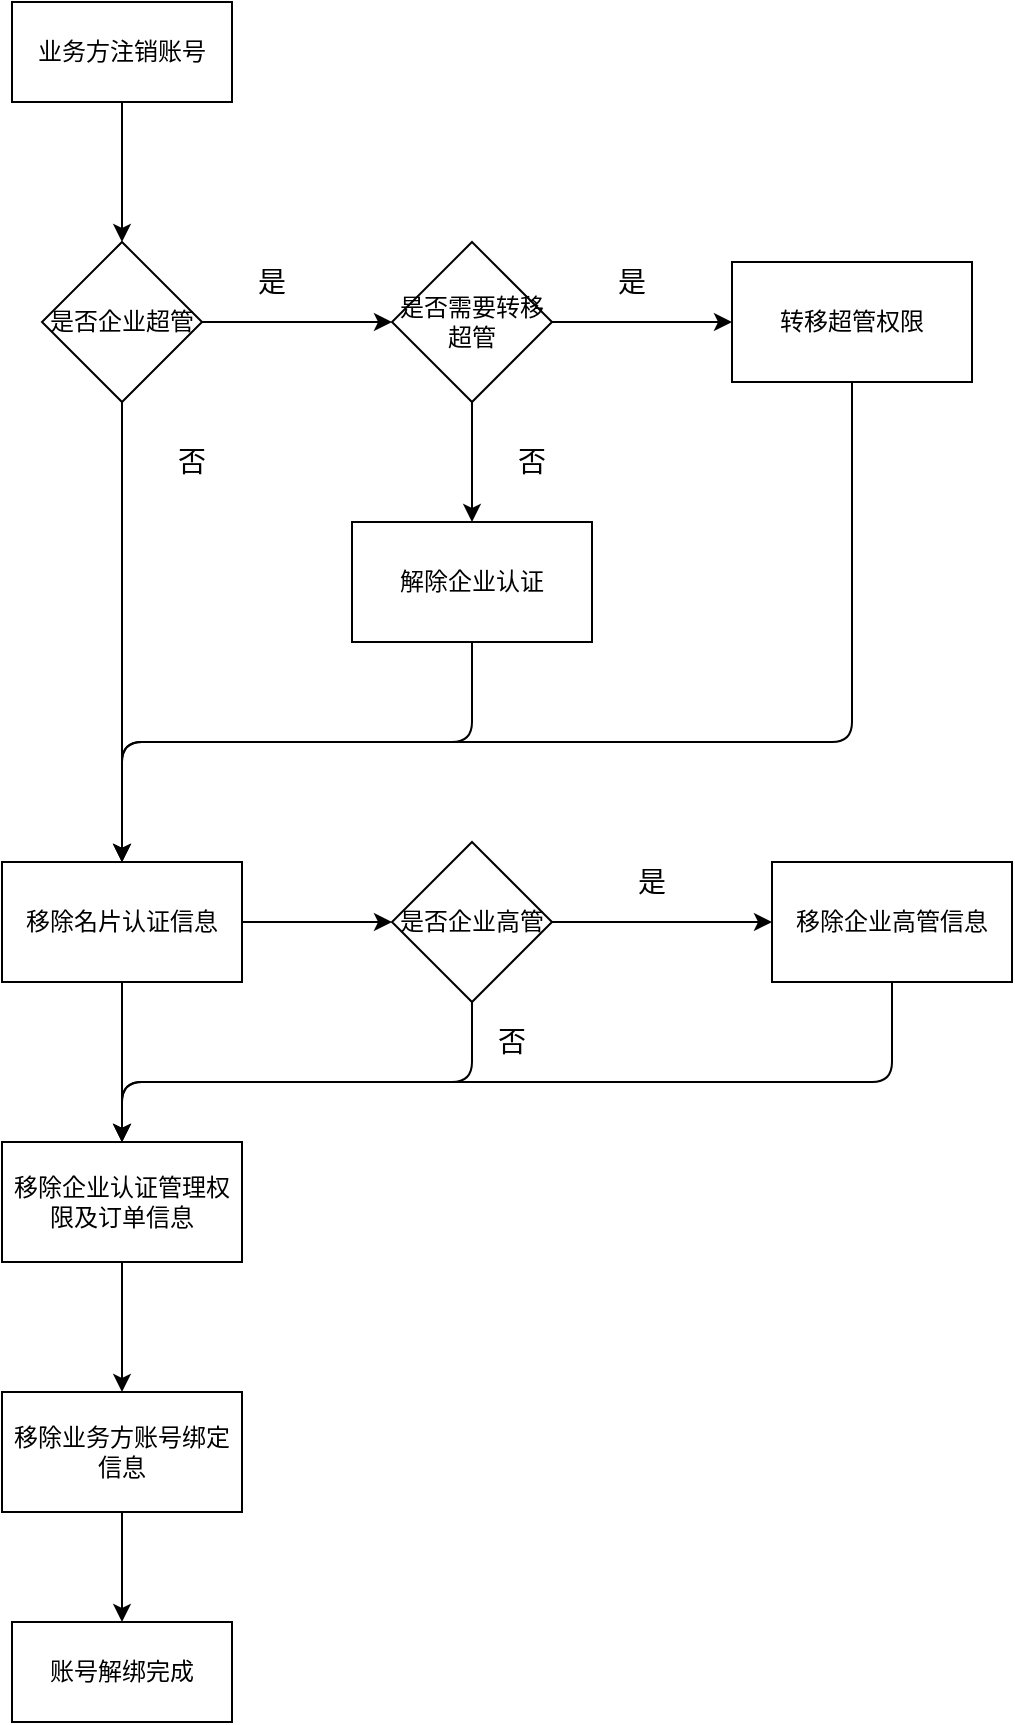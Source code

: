 <mxfile>
    <diagram id="jhOfiZyNSZWtkdzgF84p" name="第 1 页">
        <mxGraphModel dx="1239" dy="746" grid="1" gridSize="10" guides="1" tooltips="1" connect="1" arrows="1" fold="1" page="1" pageScale="1" pageWidth="827" pageHeight="1169" math="0" shadow="0">
            <root>
                <mxCell id="0"/>
                <mxCell id="1" parent="0"/>
                <mxCell id="4" style="edgeStyle=none;html=1;exitX=0.5;exitY=1;exitDx=0;exitDy=0;entryX=0.5;entryY=0;entryDx=0;entryDy=0;" parent="1" source="2" target="3" edge="1">
                    <mxGeometry relative="1" as="geometry"/>
                </mxCell>
                <mxCell id="2" value="业务方注销账号" style="whiteSpace=wrap;html=1;" parent="1" vertex="1">
                    <mxGeometry x="240" y="30" width="110" height="50" as="geometry"/>
                </mxCell>
                <mxCell id="10" style="edgeStyle=none;html=1;exitX=0.5;exitY=1;exitDx=0;exitDy=0;entryX=0.5;entryY=0;entryDx=0;entryDy=0;" parent="1" source="3" target="9" edge="1">
                    <mxGeometry relative="1" as="geometry"/>
                </mxCell>
                <mxCell id="17" style="edgeStyle=none;html=1;exitX=1;exitY=0.5;exitDx=0;exitDy=0;entryX=0;entryY=0.5;entryDx=0;entryDy=0;" parent="1" source="3" target="16" edge="1">
                    <mxGeometry relative="1" as="geometry"/>
                </mxCell>
                <mxCell id="3" value="是否企业超管" style="rhombus;whiteSpace=wrap;html=1;" parent="1" vertex="1">
                    <mxGeometry x="255" y="150" width="80" height="80" as="geometry"/>
                </mxCell>
                <mxCell id="24" style="edgeStyle=none;html=1;entryX=0.5;entryY=0;entryDx=0;entryDy=0;" parent="1" source="5" target="9" edge="1">
                    <mxGeometry relative="1" as="geometry">
                        <Array as="points">
                            <mxPoint x="660" y="400"/>
                            <mxPoint x="295" y="400"/>
                        </Array>
                    </mxGeometry>
                </mxCell>
                <mxCell id="5" value="转移超管权限" style="whiteSpace=wrap;html=1;" parent="1" vertex="1">
                    <mxGeometry x="600" y="160" width="120" height="60" as="geometry"/>
                </mxCell>
                <mxCell id="7" value="是" style="text;html=1;strokeColor=none;fillColor=none;align=center;verticalAlign=middle;whiteSpace=wrap;fontSize=14;" parent="1" vertex="1">
                    <mxGeometry x="350" y="160" width="40" height="20" as="geometry"/>
                </mxCell>
                <mxCell id="8" value="否" style="text;html=1;strokeColor=none;fillColor=none;align=center;verticalAlign=middle;whiteSpace=wrap;fontSize=14;" parent="1" vertex="1">
                    <mxGeometry x="310" y="250" width="40" height="20" as="geometry"/>
                </mxCell>
                <mxCell id="13" style="edgeStyle=none;html=1;exitX=0.5;exitY=1;exitDx=0;exitDy=0;entryX=0.5;entryY=0;entryDx=0;entryDy=0;" parent="1" source="9" target="12" edge="1">
                    <mxGeometry relative="1" as="geometry"/>
                </mxCell>
                <mxCell id="31" style="edgeStyle=none;html=1;exitX=1;exitY=0.5;exitDx=0;exitDy=0;entryX=0;entryY=0.5;entryDx=0;entryDy=0;" parent="1" source="9" target="32" edge="1">
                    <mxGeometry relative="1" as="geometry">
                        <mxPoint x="410" y="490" as="targetPoint"/>
                    </mxGeometry>
                </mxCell>
                <mxCell id="9" value="移除名片认证信息" style="whiteSpace=wrap;html=1;" parent="1" vertex="1">
                    <mxGeometry x="235" y="460" width="120" height="60" as="geometry"/>
                </mxCell>
                <mxCell id="15" style="edgeStyle=none;html=1;exitX=0.5;exitY=1;exitDx=0;exitDy=0;entryX=0.5;entryY=0;entryDx=0;entryDy=0;" parent="1" source="12" target="14" edge="1">
                    <mxGeometry relative="1" as="geometry"/>
                </mxCell>
                <mxCell id="12" value="移除企业认证管理权限及订单信息" style="whiteSpace=wrap;html=1;" parent="1" vertex="1">
                    <mxGeometry x="235" y="600" width="120" height="60" as="geometry"/>
                </mxCell>
                <mxCell id="28" style="edgeStyle=none;html=1;exitX=0.5;exitY=1;exitDx=0;exitDy=0;" parent="1" source="14" target="27" edge="1">
                    <mxGeometry relative="1" as="geometry"/>
                </mxCell>
                <mxCell id="14" value="移除业务方账号绑定信息" style="whiteSpace=wrap;html=1;" parent="1" vertex="1">
                    <mxGeometry x="235" y="725" width="120" height="60" as="geometry"/>
                </mxCell>
                <mxCell id="18" style="edgeStyle=none;html=1;exitX=1;exitY=0.5;exitDx=0;exitDy=0;" parent="1" source="16" target="5" edge="1">
                    <mxGeometry relative="1" as="geometry"/>
                </mxCell>
                <mxCell id="23" style="edgeStyle=none;html=1;exitX=0.5;exitY=1;exitDx=0;exitDy=0;entryX=0.5;entryY=0;entryDx=0;entryDy=0;" parent="1" source="16" target="22" edge="1">
                    <mxGeometry relative="1" as="geometry"/>
                </mxCell>
                <mxCell id="16" value="是否需要转移超管" style="rhombus;whiteSpace=wrap;html=1;" parent="1" vertex="1">
                    <mxGeometry x="430" y="150" width="80" height="80" as="geometry"/>
                </mxCell>
                <mxCell id="19" value="是" style="text;html=1;strokeColor=none;fillColor=none;align=center;verticalAlign=middle;whiteSpace=wrap;fontSize=14;" parent="1" vertex="1">
                    <mxGeometry x="530" y="160" width="40" height="20" as="geometry"/>
                </mxCell>
                <mxCell id="21" value="否" style="text;html=1;strokeColor=none;fillColor=none;align=center;verticalAlign=middle;whiteSpace=wrap;fontSize=14;" parent="1" vertex="1">
                    <mxGeometry x="480" y="250" width="40" height="20" as="geometry"/>
                </mxCell>
                <mxCell id="26" style="edgeStyle=none;html=1;entryX=0.5;entryY=0;entryDx=0;entryDy=0;" parent="1" source="22" target="9" edge="1">
                    <mxGeometry relative="1" as="geometry">
                        <Array as="points">
                            <mxPoint x="470" y="400"/>
                            <mxPoint x="295" y="400"/>
                        </Array>
                    </mxGeometry>
                </mxCell>
                <mxCell id="22" value="解除企业认证" style="whiteSpace=wrap;html=1;" parent="1" vertex="1">
                    <mxGeometry x="410" y="290" width="120" height="60" as="geometry"/>
                </mxCell>
                <mxCell id="27" value="账号解绑完成" style="whiteSpace=wrap;html=1;" parent="1" vertex="1">
                    <mxGeometry x="240" y="840" width="110" height="50" as="geometry"/>
                </mxCell>
                <mxCell id="33" style="edgeStyle=none;html=1;entryX=0.5;entryY=0;entryDx=0;entryDy=0;" parent="1" source="32" target="12" edge="1">
                    <mxGeometry relative="1" as="geometry">
                        <Array as="points">
                            <mxPoint x="470" y="570"/>
                            <mxPoint x="295" y="570"/>
                        </Array>
                    </mxGeometry>
                </mxCell>
                <mxCell id="37" style="edgeStyle=none;html=1;exitX=1;exitY=0.5;exitDx=0;exitDy=0;entryX=0;entryY=0.5;entryDx=0;entryDy=0;" parent="1" source="32" target="36" edge="1">
                    <mxGeometry relative="1" as="geometry"/>
                </mxCell>
                <mxCell id="32" value="是否企业高管" style="rhombus;whiteSpace=wrap;html=1;" parent="1" vertex="1">
                    <mxGeometry x="430" y="450" width="80" height="80" as="geometry"/>
                </mxCell>
                <mxCell id="34" value="否" style="text;html=1;strokeColor=none;fillColor=none;align=center;verticalAlign=middle;whiteSpace=wrap;fontSize=14;" parent="1" vertex="1">
                    <mxGeometry x="470" y="540" width="40" height="20" as="geometry"/>
                </mxCell>
                <mxCell id="35" value="是" style="text;html=1;strokeColor=none;fillColor=none;align=center;verticalAlign=middle;whiteSpace=wrap;fontSize=14;" parent="1" vertex="1">
                    <mxGeometry x="540" y="460" width="40" height="20" as="geometry"/>
                </mxCell>
                <mxCell id="38" style="edgeStyle=none;html=1;entryX=0.5;entryY=0;entryDx=0;entryDy=0;" parent="1" source="36" target="12" edge="1">
                    <mxGeometry relative="1" as="geometry">
                        <Array as="points">
                            <mxPoint x="680" y="570"/>
                            <mxPoint x="295" y="570"/>
                        </Array>
                    </mxGeometry>
                </mxCell>
                <mxCell id="36" value="移除企业高管信息" style="whiteSpace=wrap;html=1;" parent="1" vertex="1">
                    <mxGeometry x="620" y="460" width="120" height="60" as="geometry"/>
                </mxCell>
            </root>
        </mxGraphModel>
    </diagram>
</mxfile>